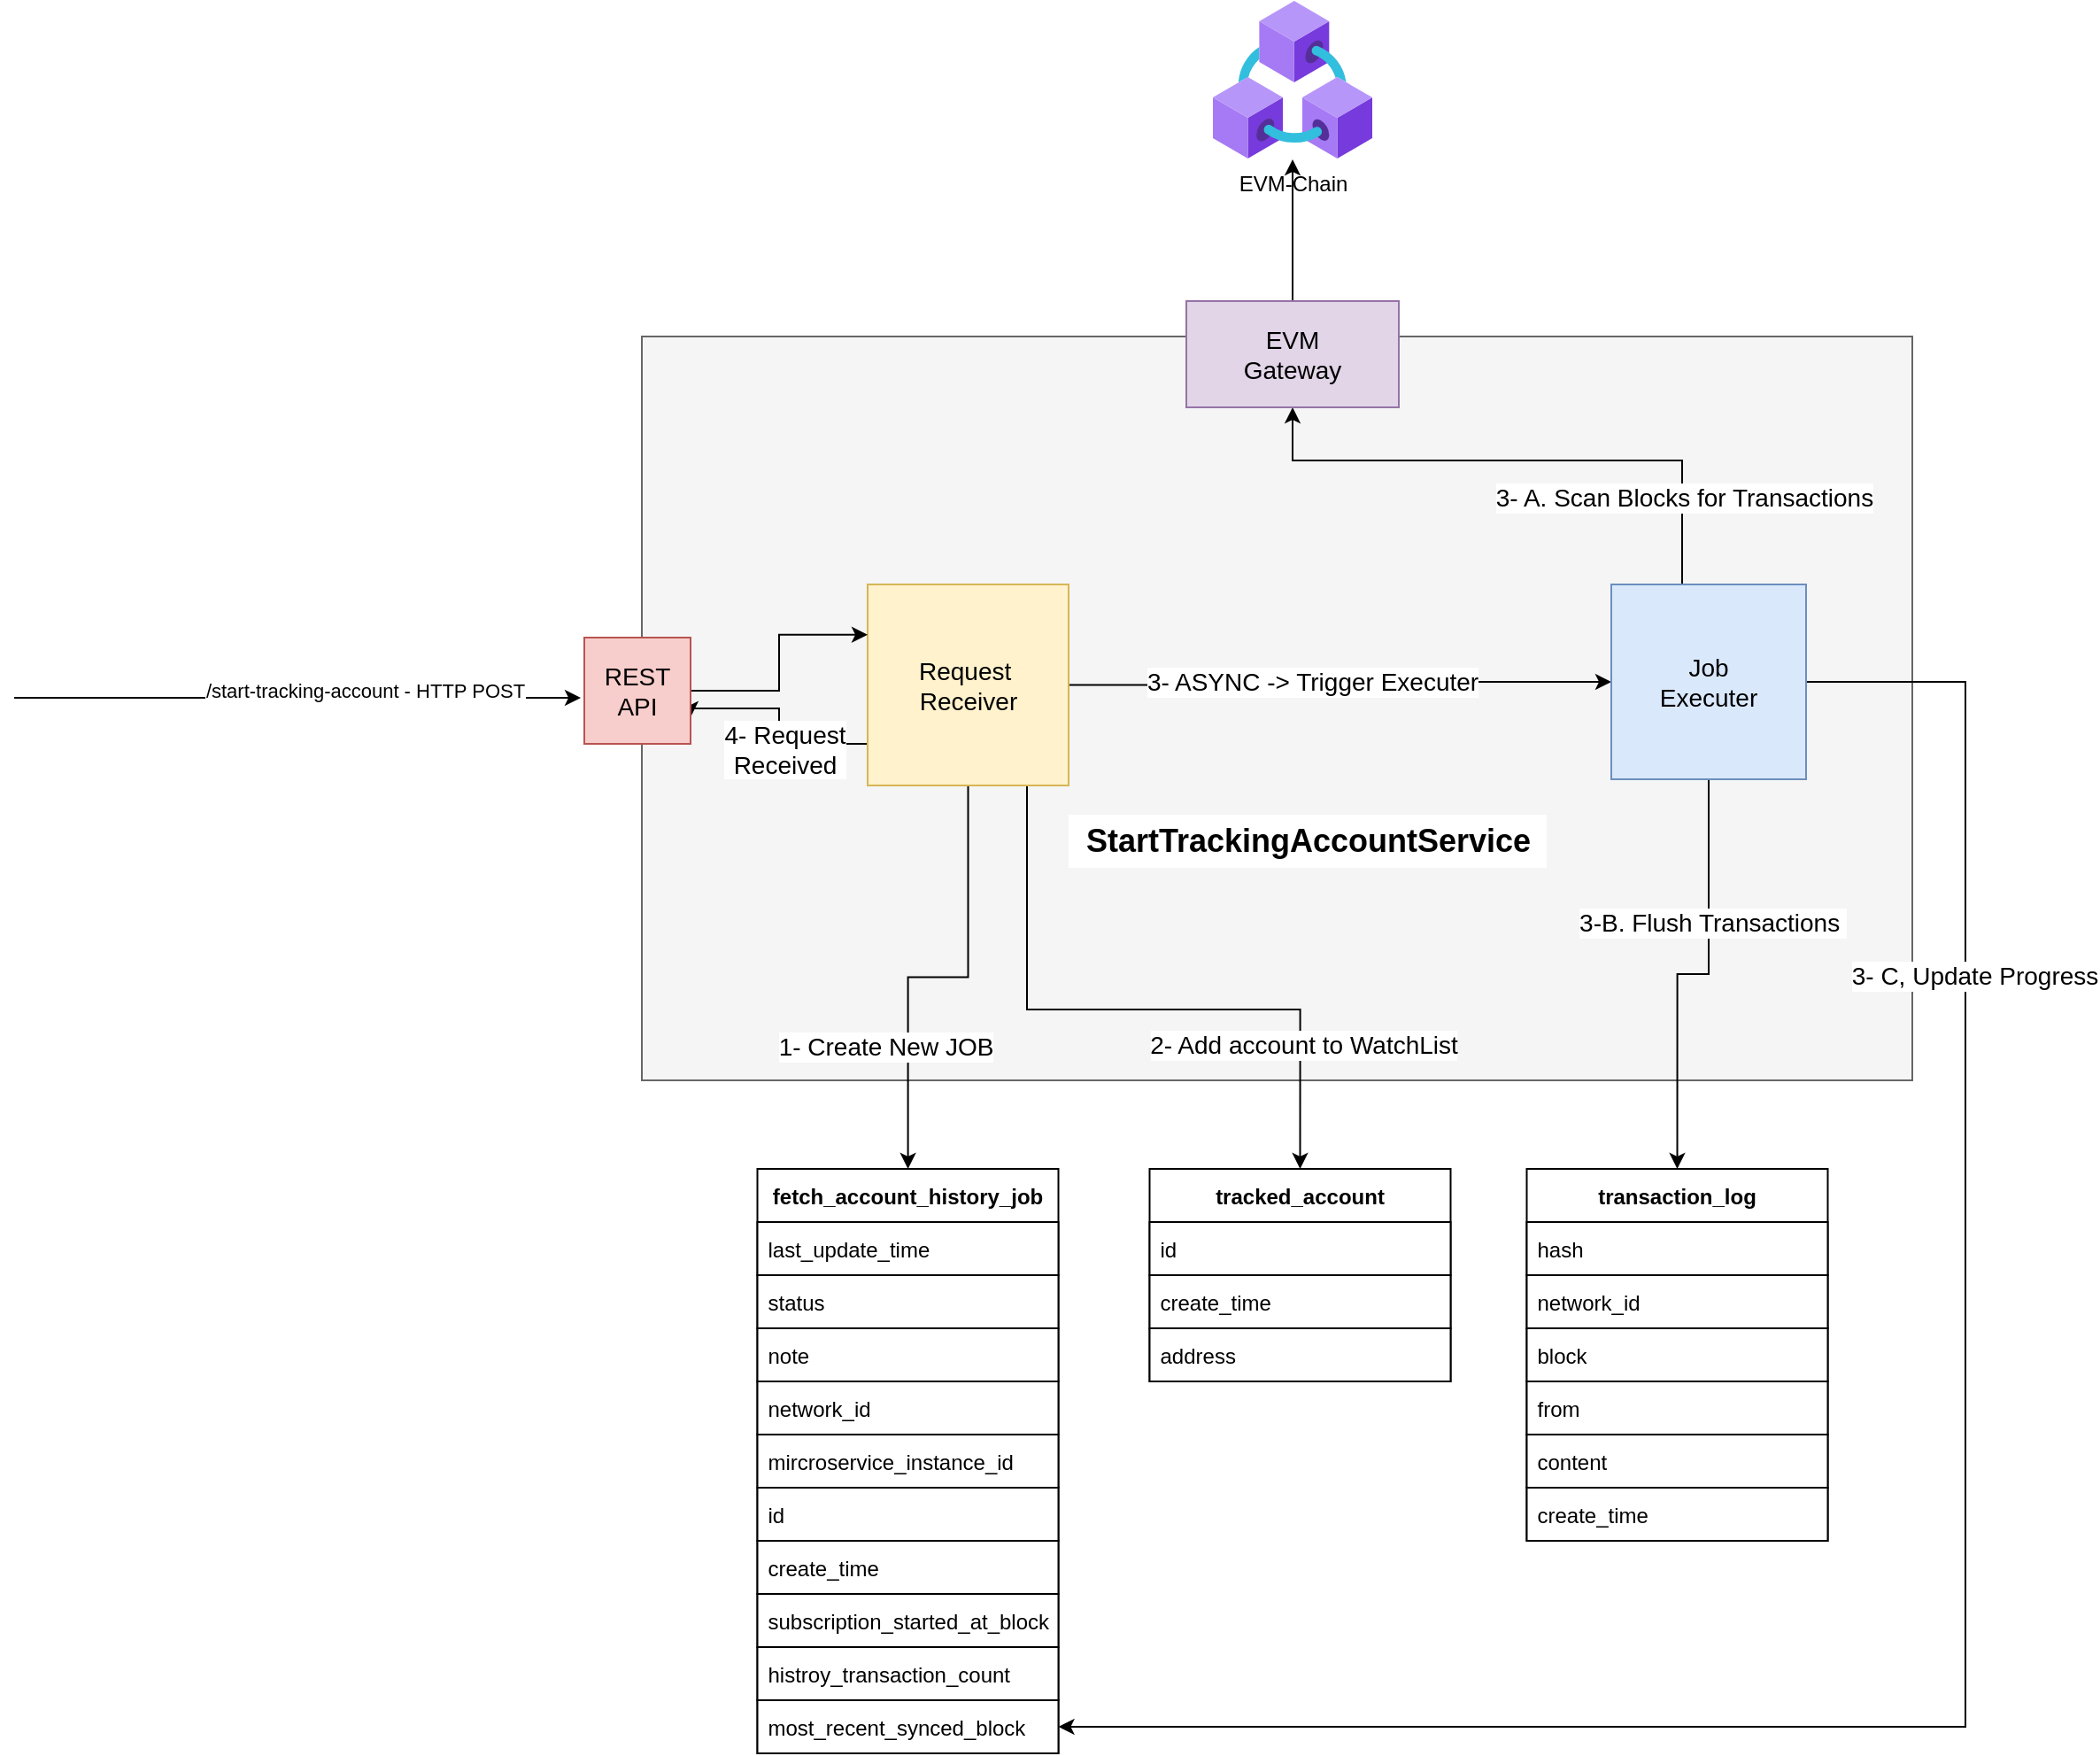 <mxfile version="20.3.6" type="device"><diagram id="F54hhVpXpaPK_S49WM_Z" name="Page-1"><mxGraphModel dx="1633" dy="833" grid="1" gridSize="10" guides="1" tooltips="1" connect="1" arrows="1" fold="1" page="1" pageScale="1" pageWidth="2000" pageHeight="2800" math="0" shadow="0"><root><mxCell id="0"/><mxCell id="1" parent="0"/><mxCell id="I5ouJaq5rpPHsgaqqme2-1" value="" style="whiteSpace=wrap;html=1;fillColor=#f5f5f5;fontColor=#333333;strokeColor=#666666;" vertex="1" parent="1"><mxGeometry x="532.5" y="1650" width="717.5" height="420" as="geometry"/></mxCell><mxCell id="I5ouJaq5rpPHsgaqqme2-2" style="edgeStyle=orthogonalEdgeStyle;rounded=0;orthogonalLoop=1;jettySize=auto;html=1;fontSize=14;" edge="1" parent="1" source="I5ouJaq5rpPHsgaqqme2-10" target="I5ouJaq5rpPHsgaqqme2-18"><mxGeometry relative="1" as="geometry"/></mxCell><mxCell id="I5ouJaq5rpPHsgaqqme2-3" value="1- Create New JOB" style="edgeLabel;html=1;align=center;verticalAlign=middle;resizable=0;points=[];fontSize=14;" vertex="1" connectable="0" parent="I5ouJaq5rpPHsgaqqme2-2"><mxGeometry x="-0.395" y="-5" relative="1" as="geometry"><mxPoint x="-42" y="71" as="offset"/></mxGeometry></mxCell><mxCell id="I5ouJaq5rpPHsgaqqme2-4" style="edgeStyle=orthogonalEdgeStyle;rounded=0;orthogonalLoop=1;jettySize=auto;html=1;entryX=0.5;entryY=0;entryDx=0;entryDy=0;fontSize=14;" edge="1" parent="1" source="I5ouJaq5rpPHsgaqqme2-10" target="I5ouJaq5rpPHsgaqqme2-29"><mxGeometry relative="1" as="geometry"><Array as="points"><mxPoint x="750" y="2030"/><mxPoint x="904" y="2030"/></Array></mxGeometry></mxCell><mxCell id="I5ouJaq5rpPHsgaqqme2-5" value="2- Add account to WatchList" style="edgeLabel;html=1;align=center;verticalAlign=middle;resizable=0;points=[];fontSize=14;" vertex="1" connectable="0" parent="I5ouJaq5rpPHsgaqqme2-4"><mxGeometry x="0.629" y="1" relative="1" as="geometry"><mxPoint y="-1" as="offset"/></mxGeometry></mxCell><mxCell id="I5ouJaq5rpPHsgaqqme2-6" style="edgeStyle=orthogonalEdgeStyle;rounded=0;orthogonalLoop=1;jettySize=auto;html=1;fontSize=14;" edge="1" parent="1" source="I5ouJaq5rpPHsgaqqme2-10" target="I5ouJaq5rpPHsgaqqme2-17"><mxGeometry relative="1" as="geometry"/></mxCell><mxCell id="I5ouJaq5rpPHsgaqqme2-7" value="3- ASYNC -&amp;gt; Trigger Executer" style="edgeLabel;html=1;align=center;verticalAlign=middle;resizable=0;points=[];fontSize=14;" vertex="1" connectable="0" parent="I5ouJaq5rpPHsgaqqme2-6"><mxGeometry x="-0.295" y="-4" relative="1" as="geometry"><mxPoint x="29" y="-6" as="offset"/></mxGeometry></mxCell><mxCell id="I5ouJaq5rpPHsgaqqme2-8" style="edgeStyle=orthogonalEdgeStyle;rounded=0;orthogonalLoop=1;jettySize=auto;html=1;entryX=1;entryY=0.75;entryDx=0;entryDy=0;fontSize=14;" edge="1" parent="1" source="I5ouJaq5rpPHsgaqqme2-10" target="I5ouJaq5rpPHsgaqqme2-42"><mxGeometry relative="1" as="geometry"><Array as="points"><mxPoint x="610" y="1880"/><mxPoint x="610" y="1860"/></Array></mxGeometry></mxCell><mxCell id="I5ouJaq5rpPHsgaqqme2-9" value="4- Request&lt;br&gt;Received" style="edgeLabel;html=1;align=center;verticalAlign=middle;resizable=0;points=[];fontSize=14;" vertex="1" connectable="0" parent="I5ouJaq5rpPHsgaqqme2-8"><mxGeometry x="-0.246" y="3" relative="1" as="geometry"><mxPoint as="offset"/></mxGeometry></mxCell><mxCell id="I5ouJaq5rpPHsgaqqme2-10" value="Request&amp;nbsp;&lt;br style=&quot;font-size: 14px;&quot;&gt;Receiver" style="whiteSpace=wrap;html=1;aspect=fixed;fontSize=14;fillColor=#fff2cc;strokeColor=#d6b656;" vertex="1" parent="1"><mxGeometry x="660" y="1790" width="113.5" height="113.5" as="geometry"/></mxCell><mxCell id="I5ouJaq5rpPHsgaqqme2-11" style="edgeStyle=orthogonalEdgeStyle;rounded=0;orthogonalLoop=1;jettySize=auto;html=1;entryX=0.5;entryY=1;entryDx=0;entryDy=0;fontSize=14;" edge="1" parent="1" source="I5ouJaq5rpPHsgaqqme2-17" target="I5ouJaq5rpPHsgaqqme2-46"><mxGeometry relative="1" as="geometry"><Array as="points"><mxPoint x="1120" y="1720"/><mxPoint x="900" y="1720"/></Array></mxGeometry></mxCell><mxCell id="I5ouJaq5rpPHsgaqqme2-12" value="3- A. Scan Blocks for Transactions" style="edgeLabel;html=1;align=center;verticalAlign=middle;resizable=0;points=[];fontSize=14;" vertex="1" connectable="0" parent="I5ouJaq5rpPHsgaqqme2-11"><mxGeometry x="-0.687" y="-1" relative="1" as="geometry"><mxPoint y="1" as="offset"/></mxGeometry></mxCell><mxCell id="I5ouJaq5rpPHsgaqqme2-13" style="edgeStyle=orthogonalEdgeStyle;rounded=0;orthogonalLoop=1;jettySize=auto;html=1;entryX=0.5;entryY=0;entryDx=0;entryDy=0;fontSize=14;" edge="1" parent="1" source="I5ouJaq5rpPHsgaqqme2-17" target="I5ouJaq5rpPHsgaqqme2-34"><mxGeometry relative="1" as="geometry"/></mxCell><mxCell id="I5ouJaq5rpPHsgaqqme2-14" value="3-B. Flush Transactions&amp;nbsp;" style="edgeLabel;html=1;align=center;verticalAlign=middle;resizable=0;points=[];fontSize=14;" vertex="1" connectable="0" parent="I5ouJaq5rpPHsgaqqme2-13"><mxGeometry x="-0.318" y="2" relative="1" as="geometry"><mxPoint as="offset"/></mxGeometry></mxCell><mxCell id="I5ouJaq5rpPHsgaqqme2-15" style="edgeStyle=orthogonalEdgeStyle;rounded=0;orthogonalLoop=1;jettySize=auto;html=1;entryX=1;entryY=0.5;entryDx=0;entryDy=0;fontSize=14;" edge="1" parent="1" source="I5ouJaq5rpPHsgaqqme2-17" target="I5ouJaq5rpPHsgaqqme2-28"><mxGeometry relative="1" as="geometry"><Array as="points"><mxPoint x="1280" y="1845"/><mxPoint x="1280" y="2435"/></Array></mxGeometry></mxCell><mxCell id="I5ouJaq5rpPHsgaqqme2-16" value="3- C, Update Progress" style="edgeLabel;html=1;align=center;verticalAlign=middle;resizable=0;points=[];fontSize=14;" vertex="1" connectable="0" parent="I5ouJaq5rpPHsgaqqme2-15"><mxGeometry x="-0.632" y="1" relative="1" as="geometry"><mxPoint x="4" y="36" as="offset"/></mxGeometry></mxCell><mxCell id="I5ouJaq5rpPHsgaqqme2-17" value="Job&lt;br&gt;Executer" style="whiteSpace=wrap;html=1;aspect=fixed;fontSize=14;fillColor=#dae8fc;strokeColor=#6c8ebf;" vertex="1" parent="1"><mxGeometry x="1080" y="1790" width="110" height="110" as="geometry"/></mxCell><mxCell id="I5ouJaq5rpPHsgaqqme2-18" value="fetch_account_history_job" style="swimlane;fontStyle=1;childLayout=stackLayout;horizontal=1;startSize=30;horizontalStack=0;resizeParent=1;resizeParentMax=0;resizeLast=0;collapsible=1;marginBottom=0;fillColor=#FFFFFF;" vertex="1" parent="1"><mxGeometry x="597.75" y="2120" width="170" height="330" as="geometry"><mxRectangle x="570" y="2060" width="210" height="30" as="alternateBounds"/></mxGeometry></mxCell><mxCell id="I5ouJaq5rpPHsgaqqme2-19" value="last_update_time" style="text;strokeColor=default;fillColor=default;align=left;verticalAlign=middle;spacingLeft=4;spacingRight=4;overflow=hidden;points=[[0,0.5],[1,0.5]];portConstraint=eastwest;rotatable=0;" vertex="1" parent="I5ouJaq5rpPHsgaqqme2-18"><mxGeometry y="30" width="170" height="30" as="geometry"/></mxCell><mxCell id="I5ouJaq5rpPHsgaqqme2-20" value="status" style="text;strokeColor=default;fillColor=default;align=left;verticalAlign=middle;spacingLeft=4;spacingRight=4;overflow=hidden;points=[[0,0.5],[1,0.5]];portConstraint=eastwest;rotatable=0;" vertex="1" parent="I5ouJaq5rpPHsgaqqme2-18"><mxGeometry y="60" width="170" height="30" as="geometry"/></mxCell><mxCell id="I5ouJaq5rpPHsgaqqme2-21" value="note" style="text;strokeColor=default;fillColor=default;align=left;verticalAlign=middle;spacingLeft=4;spacingRight=4;overflow=hidden;points=[[0,0.5],[1,0.5]];portConstraint=eastwest;rotatable=0;" vertex="1" parent="I5ouJaq5rpPHsgaqqme2-18"><mxGeometry y="90" width="170" height="30" as="geometry"/></mxCell><mxCell id="I5ouJaq5rpPHsgaqqme2-22" value="network_id" style="text;strokeColor=default;fillColor=default;align=left;verticalAlign=middle;spacingLeft=4;spacingRight=4;overflow=hidden;points=[[0,0.5],[1,0.5]];portConstraint=eastwest;rotatable=0;" vertex="1" parent="I5ouJaq5rpPHsgaqqme2-18"><mxGeometry y="120" width="170" height="30" as="geometry"/></mxCell><mxCell id="I5ouJaq5rpPHsgaqqme2-23" value="mircroservice_instance_id" style="text;strokeColor=default;fillColor=default;align=left;verticalAlign=middle;spacingLeft=4;spacingRight=4;overflow=hidden;points=[[0,0.5],[1,0.5]];portConstraint=eastwest;rotatable=0;" vertex="1" parent="I5ouJaq5rpPHsgaqqme2-18"><mxGeometry y="150" width="170" height="30" as="geometry"/></mxCell><mxCell id="I5ouJaq5rpPHsgaqqme2-24" value="id" style="text;strokeColor=default;fillColor=default;align=left;verticalAlign=middle;spacingLeft=4;spacingRight=4;overflow=hidden;points=[[0,0.5],[1,0.5]];portConstraint=eastwest;rotatable=0;" vertex="1" parent="I5ouJaq5rpPHsgaqqme2-18"><mxGeometry y="180" width="170" height="30" as="geometry"/></mxCell><mxCell id="I5ouJaq5rpPHsgaqqme2-25" value="create_time" style="text;strokeColor=default;fillColor=default;align=left;verticalAlign=middle;spacingLeft=4;spacingRight=4;overflow=hidden;points=[[0,0.5],[1,0.5]];portConstraint=eastwest;rotatable=0;" vertex="1" parent="I5ouJaq5rpPHsgaqqme2-18"><mxGeometry y="210" width="170" height="30" as="geometry"/></mxCell><mxCell id="I5ouJaq5rpPHsgaqqme2-26" value="subscription_started_at_block" style="text;strokeColor=default;fillColor=default;align=left;verticalAlign=middle;spacingLeft=4;spacingRight=4;overflow=hidden;points=[[0,0.5],[1,0.5]];portConstraint=eastwest;rotatable=0;" vertex="1" parent="I5ouJaq5rpPHsgaqqme2-18"><mxGeometry y="240" width="170" height="30" as="geometry"/></mxCell><mxCell id="I5ouJaq5rpPHsgaqqme2-27" value="histroy_transaction_count" style="text;strokeColor=default;fillColor=default;align=left;verticalAlign=middle;spacingLeft=4;spacingRight=4;overflow=hidden;points=[[0,0.5],[1,0.5]];portConstraint=eastwest;rotatable=0;" vertex="1" parent="I5ouJaq5rpPHsgaqqme2-18"><mxGeometry y="270" width="170" height="30" as="geometry"/></mxCell><mxCell id="I5ouJaq5rpPHsgaqqme2-28" value="most_recent_synced_block" style="text;strokeColor=default;fillColor=default;align=left;verticalAlign=middle;spacingLeft=4;spacingRight=4;overflow=hidden;points=[[0,0.5],[1,0.5]];portConstraint=eastwest;rotatable=0;" vertex="1" parent="I5ouJaq5rpPHsgaqqme2-18"><mxGeometry y="300" width="170" height="30" as="geometry"/></mxCell><mxCell id="I5ouJaq5rpPHsgaqqme2-29" value="tracked_account" style="swimlane;fontStyle=1;childLayout=stackLayout;horizontal=1;startSize=30;horizontalStack=0;resizeParent=1;resizeParentMax=0;resizeLast=0;collapsible=1;marginBottom=0;fillColor=#FFFFFF;" vertex="1" parent="1"><mxGeometry x="819.25" y="2120" width="170" height="120" as="geometry"><mxRectangle x="844.75" y="2030" width="210" height="30" as="alternateBounds"/></mxGeometry></mxCell><mxCell id="I5ouJaq5rpPHsgaqqme2-30" value="id" style="text;strokeColor=default;fillColor=default;align=left;verticalAlign=middle;spacingLeft=4;spacingRight=4;overflow=hidden;points=[[0,0.5],[1,0.5]];portConstraint=eastwest;rotatable=0;" vertex="1" parent="I5ouJaq5rpPHsgaqqme2-29"><mxGeometry y="30" width="170" height="30" as="geometry"/></mxCell><mxCell id="I5ouJaq5rpPHsgaqqme2-31" value="create_time" style="text;strokeColor=default;fillColor=default;align=left;verticalAlign=middle;spacingLeft=4;spacingRight=4;overflow=hidden;points=[[0,0.5],[1,0.5]];portConstraint=eastwest;rotatable=0;" vertex="1" parent="I5ouJaq5rpPHsgaqqme2-29"><mxGeometry y="60" width="170" height="30" as="geometry"/></mxCell><mxCell id="I5ouJaq5rpPHsgaqqme2-32" value="address" style="text;strokeColor=default;fillColor=default;align=left;verticalAlign=middle;spacingLeft=4;spacingRight=4;overflow=hidden;points=[[0,0.5],[1,0.5]];portConstraint=eastwest;rotatable=0;" vertex="1" parent="I5ouJaq5rpPHsgaqqme2-29"><mxGeometry y="90" width="170" height="30" as="geometry"/></mxCell><mxCell id="I5ouJaq5rpPHsgaqqme2-33" value="EVM-Chain" style="aspect=fixed;html=1;points=[];align=center;image;fontSize=12;image=img/lib/azure2/blockchain/Azure_Blockchain_Service.svg;" vertex="1" parent="1"><mxGeometry x="855" y="1460" width="90" height="90" as="geometry"/></mxCell><mxCell id="I5ouJaq5rpPHsgaqqme2-34" value="transaction_log" style="swimlane;fontStyle=1;childLayout=stackLayout;horizontal=1;startSize=30;horizontalStack=0;resizeParent=1;resizeParentMax=0;resizeLast=0;collapsible=1;marginBottom=0;fillColor=#FFFFFF;" vertex="1" parent="1"><mxGeometry x="1032.25" y="2120" width="170" height="210" as="geometry"><mxRectangle x="1083" y="2310" width="210" height="30" as="alternateBounds"/></mxGeometry></mxCell><mxCell id="I5ouJaq5rpPHsgaqqme2-35" value="hash" style="text;strokeColor=default;fillColor=default;align=left;verticalAlign=middle;spacingLeft=4;spacingRight=4;overflow=hidden;points=[[0,0.5],[1,0.5]];portConstraint=eastwest;rotatable=0;" vertex="1" parent="I5ouJaq5rpPHsgaqqme2-34"><mxGeometry y="30" width="170" height="30" as="geometry"/></mxCell><mxCell id="I5ouJaq5rpPHsgaqqme2-36" value="network_id" style="text;strokeColor=default;fillColor=default;align=left;verticalAlign=middle;spacingLeft=4;spacingRight=4;overflow=hidden;points=[[0,0.5],[1,0.5]];portConstraint=eastwest;rotatable=0;" vertex="1" parent="I5ouJaq5rpPHsgaqqme2-34"><mxGeometry y="60" width="170" height="30" as="geometry"/></mxCell><mxCell id="I5ouJaq5rpPHsgaqqme2-37" value="block" style="text;strokeColor=default;fillColor=default;align=left;verticalAlign=middle;spacingLeft=4;spacingRight=4;overflow=hidden;points=[[0,0.5],[1,0.5]];portConstraint=eastwest;rotatable=0;" vertex="1" parent="I5ouJaq5rpPHsgaqqme2-34"><mxGeometry y="90" width="170" height="30" as="geometry"/></mxCell><mxCell id="I5ouJaq5rpPHsgaqqme2-38" value="from" style="text;strokeColor=default;fillColor=default;align=left;verticalAlign=middle;spacingLeft=4;spacingRight=4;overflow=hidden;points=[[0,0.5],[1,0.5]];portConstraint=eastwest;rotatable=0;" vertex="1" parent="I5ouJaq5rpPHsgaqqme2-34"><mxGeometry y="120" width="170" height="30" as="geometry"/></mxCell><mxCell id="I5ouJaq5rpPHsgaqqme2-39" value="content" style="text;strokeColor=default;fillColor=default;align=left;verticalAlign=middle;spacingLeft=4;spacingRight=4;overflow=hidden;points=[[0,0.5],[1,0.5]];portConstraint=eastwest;rotatable=0;" vertex="1" parent="I5ouJaq5rpPHsgaqqme2-34"><mxGeometry y="150" width="170" height="30" as="geometry"/></mxCell><mxCell id="I5ouJaq5rpPHsgaqqme2-40" value="create_time" style="text;strokeColor=default;fillColor=default;align=left;verticalAlign=middle;spacingLeft=4;spacingRight=4;overflow=hidden;points=[[0,0.5],[1,0.5]];portConstraint=eastwest;rotatable=0;" vertex="1" parent="I5ouJaq5rpPHsgaqqme2-34"><mxGeometry y="180" width="170" height="30" as="geometry"/></mxCell><mxCell id="I5ouJaq5rpPHsgaqqme2-41" style="edgeStyle=orthogonalEdgeStyle;rounded=0;orthogonalLoop=1;jettySize=auto;html=1;entryX=0;entryY=0.25;entryDx=0;entryDy=0;fontSize=14;" edge="1" parent="1" source="I5ouJaq5rpPHsgaqqme2-42" target="I5ouJaq5rpPHsgaqqme2-10"><mxGeometry relative="1" as="geometry"/></mxCell><mxCell id="I5ouJaq5rpPHsgaqqme2-42" value="REST&lt;br&gt;API" style="rounded=0;whiteSpace=wrap;html=1;fontSize=14;fillColor=#f8cecc;strokeColor=#b85450;" vertex="1" parent="1"><mxGeometry x="500" y="1820" width="60" height="60" as="geometry"/></mxCell><mxCell id="I5ouJaq5rpPHsgaqqme2-43" value="" style="endArrow=classic;html=1;entryX=0;entryY=0.5;entryDx=0;entryDy=0;rounded=0;" edge="1" parent="1"><mxGeometry width="50" height="50" relative="1" as="geometry"><mxPoint x="178" y="1854.0" as="sourcePoint"/><mxPoint x="498" y="1854.0" as="targetPoint"/><Array as="points"><mxPoint x="318" y="1854"/></Array></mxGeometry></mxCell><mxCell id="I5ouJaq5rpPHsgaqqme2-44" value="/start-tracking-account - HTTP POST" style="edgeLabel;html=1;align=center;verticalAlign=middle;resizable=0;points=[];" vertex="1" connectable="0" parent="I5ouJaq5rpPHsgaqqme2-43"><mxGeometry x="-0.227" y="2" relative="1" as="geometry"><mxPoint x="74" y="-2" as="offset"/></mxGeometry></mxCell><mxCell id="I5ouJaq5rpPHsgaqqme2-45" style="edgeStyle=orthogonalEdgeStyle;rounded=0;orthogonalLoop=1;jettySize=auto;html=1;fontSize=14;" edge="1" parent="1" source="I5ouJaq5rpPHsgaqqme2-46" target="I5ouJaq5rpPHsgaqqme2-33"><mxGeometry relative="1" as="geometry"/></mxCell><mxCell id="I5ouJaq5rpPHsgaqqme2-46" value="EVM&lt;br&gt;Gateway" style="rounded=0;whiteSpace=wrap;html=1;fontSize=14;fillColor=#e1d5e7;strokeColor=#9673a6;" vertex="1" parent="1"><mxGeometry x="840" y="1630" width="120" height="60" as="geometry"/></mxCell><mxCell id="I5ouJaq5rpPHsgaqqme2-47" value="StartTrackingAccountService" style="text;html=1;strokeColor=none;fillColor=default;align=center;verticalAlign=middle;whiteSpace=wrap;rounded=0;fontSize=18;fontStyle=1" vertex="1" parent="1"><mxGeometry x="773.5" y="1920" width="270" height="30" as="geometry"/></mxCell></root></mxGraphModel></diagram></mxfile>